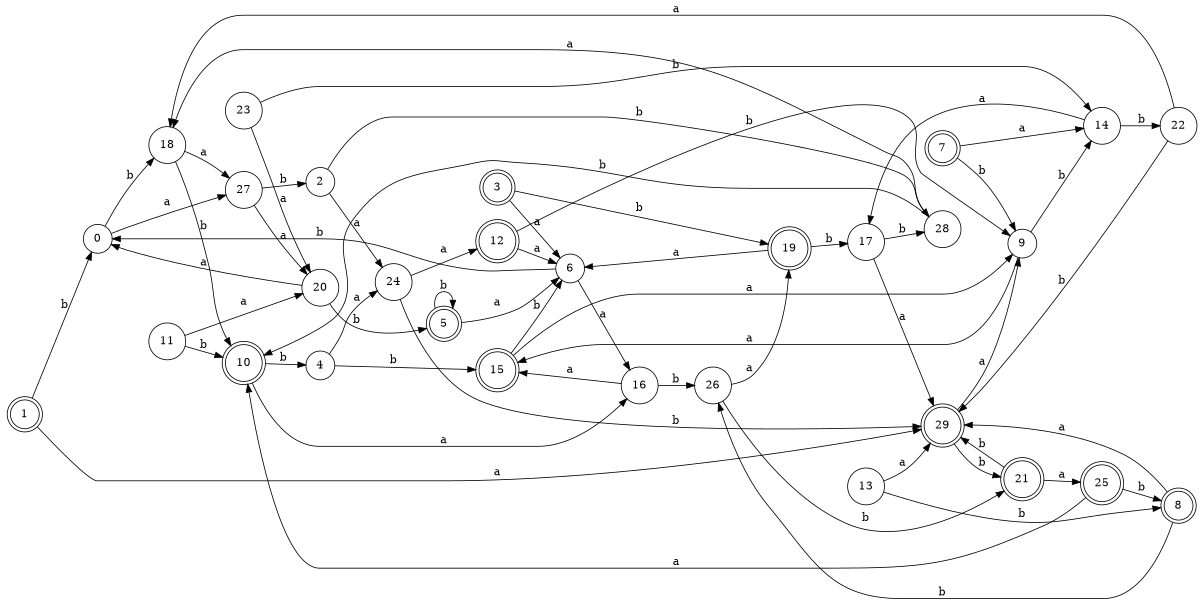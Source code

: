 digraph n24_8 {
__start0 [label="" shape="none"];

rankdir=LR;
size="8,5";

s0 [style="filled", color="black", fillcolor="white" shape="circle", label="0"];
s1 [style="rounded,filled", color="black", fillcolor="white" shape="doublecircle", label="1"];
s2 [style="filled", color="black", fillcolor="white" shape="circle", label="2"];
s3 [style="rounded,filled", color="black", fillcolor="white" shape="doublecircle", label="3"];
s4 [style="filled", color="black", fillcolor="white" shape="circle", label="4"];
s5 [style="rounded,filled", color="black", fillcolor="white" shape="doublecircle", label="5"];
s6 [style="filled", color="black", fillcolor="white" shape="circle", label="6"];
s7 [style="rounded,filled", color="black", fillcolor="white" shape="doublecircle", label="7"];
s8 [style="rounded,filled", color="black", fillcolor="white" shape="doublecircle", label="8"];
s9 [style="filled", color="black", fillcolor="white" shape="circle", label="9"];
s10 [style="rounded,filled", color="black", fillcolor="white" shape="doublecircle", label="10"];
s11 [style="filled", color="black", fillcolor="white" shape="circle", label="11"];
s12 [style="rounded,filled", color="black", fillcolor="white" shape="doublecircle", label="12"];
s13 [style="filled", color="black", fillcolor="white" shape="circle", label="13"];
s14 [style="filled", color="black", fillcolor="white" shape="circle", label="14"];
s15 [style="rounded,filled", color="black", fillcolor="white" shape="doublecircle", label="15"];
s16 [style="filled", color="black", fillcolor="white" shape="circle", label="16"];
s17 [style="filled", color="black", fillcolor="white" shape="circle", label="17"];
s18 [style="filled", color="black", fillcolor="white" shape="circle", label="18"];
s19 [style="rounded,filled", color="black", fillcolor="white" shape="doublecircle", label="19"];
s20 [style="filled", color="black", fillcolor="white" shape="circle", label="20"];
s21 [style="rounded,filled", color="black", fillcolor="white" shape="doublecircle", label="21"];
s22 [style="filled", color="black", fillcolor="white" shape="circle", label="22"];
s23 [style="filled", color="black", fillcolor="white" shape="circle", label="23"];
s24 [style="filled", color="black", fillcolor="white" shape="circle", label="24"];
s25 [style="rounded,filled", color="black", fillcolor="white" shape="doublecircle", label="25"];
s26 [style="filled", color="black", fillcolor="white" shape="circle", label="26"];
s27 [style="filled", color="black", fillcolor="white" shape="circle", label="27"];
s28 [style="filled", color="black", fillcolor="white" shape="circle", label="28"];
s29 [style="rounded,filled", color="black", fillcolor="white" shape="doublecircle", label="29"];
s0 -> s27 [label="a"];
s0 -> s18 [label="b"];
s1 -> s29 [label="a"];
s1 -> s0 [label="b"];
s2 -> s24 [label="a"];
s2 -> s28 [label="b"];
s3 -> s6 [label="a"];
s3 -> s19 [label="b"];
s4 -> s24 [label="a"];
s4 -> s15 [label="b"];
s5 -> s6 [label="a"];
s5 -> s5 [label="b"];
s6 -> s16 [label="a"];
s6 -> s0 [label="b"];
s7 -> s14 [label="a"];
s7 -> s9 [label="b"];
s8 -> s29 [label="a"];
s8 -> s26 [label="b"];
s9 -> s15 [label="a"];
s9 -> s14 [label="b"];
s10 -> s16 [label="a"];
s10 -> s4 [label="b"];
s11 -> s20 [label="a"];
s11 -> s10 [label="b"];
s12 -> s6 [label="a"];
s12 -> s9 [label="b"];
s13 -> s29 [label="a"];
s13 -> s8 [label="b"];
s14 -> s17 [label="a"];
s14 -> s22 [label="b"];
s15 -> s9 [label="a"];
s15 -> s6 [label="b"];
s16 -> s15 [label="a"];
s16 -> s26 [label="b"];
s17 -> s29 [label="a"];
s17 -> s28 [label="b"];
s18 -> s27 [label="a"];
s18 -> s10 [label="b"];
s19 -> s6 [label="a"];
s19 -> s17 [label="b"];
s20 -> s0 [label="a"];
s20 -> s5 [label="b"];
s21 -> s25 [label="a"];
s21 -> s29 [label="b"];
s22 -> s18 [label="a"];
s22 -> s29 [label="b"];
s23 -> s20 [label="a"];
s23 -> s14 [label="b"];
s24 -> s12 [label="a"];
s24 -> s29 [label="b"];
s25 -> s10 [label="a"];
s25 -> s8 [label="b"];
s26 -> s19 [label="a"];
s26 -> s21 [label="b"];
s27 -> s20 [label="a"];
s27 -> s2 [label="b"];
s28 -> s18 [label="a"];
s28 -> s10 [label="b"];
s29 -> s9 [label="a"];
s29 -> s21 [label="b"];

}